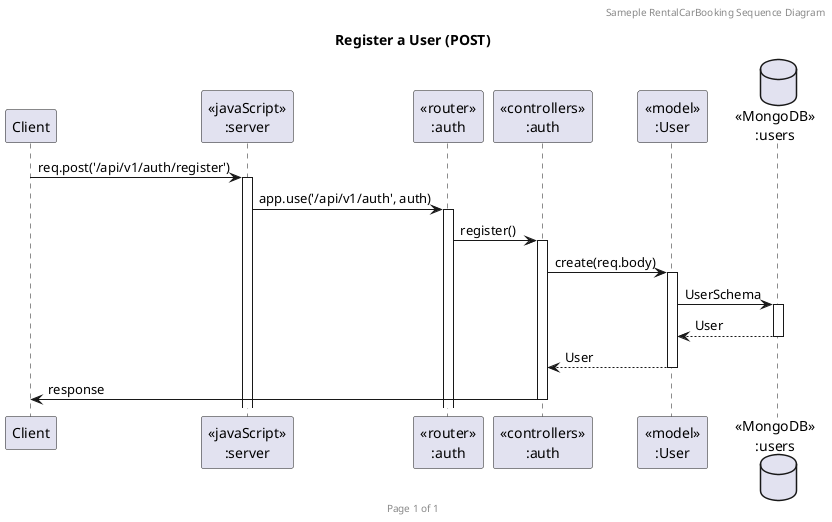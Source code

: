 @startuml Register User (POST)

header Sameple RentalCarBooking Sequence Diagram
footer Page %page% of %lastpage%
title "Register a User (POST)"

participant "Client" as client
participant "<<javaScript>>\n:server" as server
participant "<<router>>\n:auth" as routerUser
participant "<<controllers>>\n:auth" as controllersUser
participant "<<model>>\n:User" as modelUser
database "<<MongoDB>>\n:users" as UserDatabase

client->server ++:req.post('/api/v1/auth/register')
server->routerUser ++:app.use('/api/v1/auth', auth)
routerUser -> controllersUser ++: register()
controllersUser->modelUser ++:create(req.body)
modelUser ->UserDatabase ++: UserSchema
UserDatabase --> modelUser --: User
controllersUser <-- modelUser --:User
controllersUser->client --:response

@enduml
